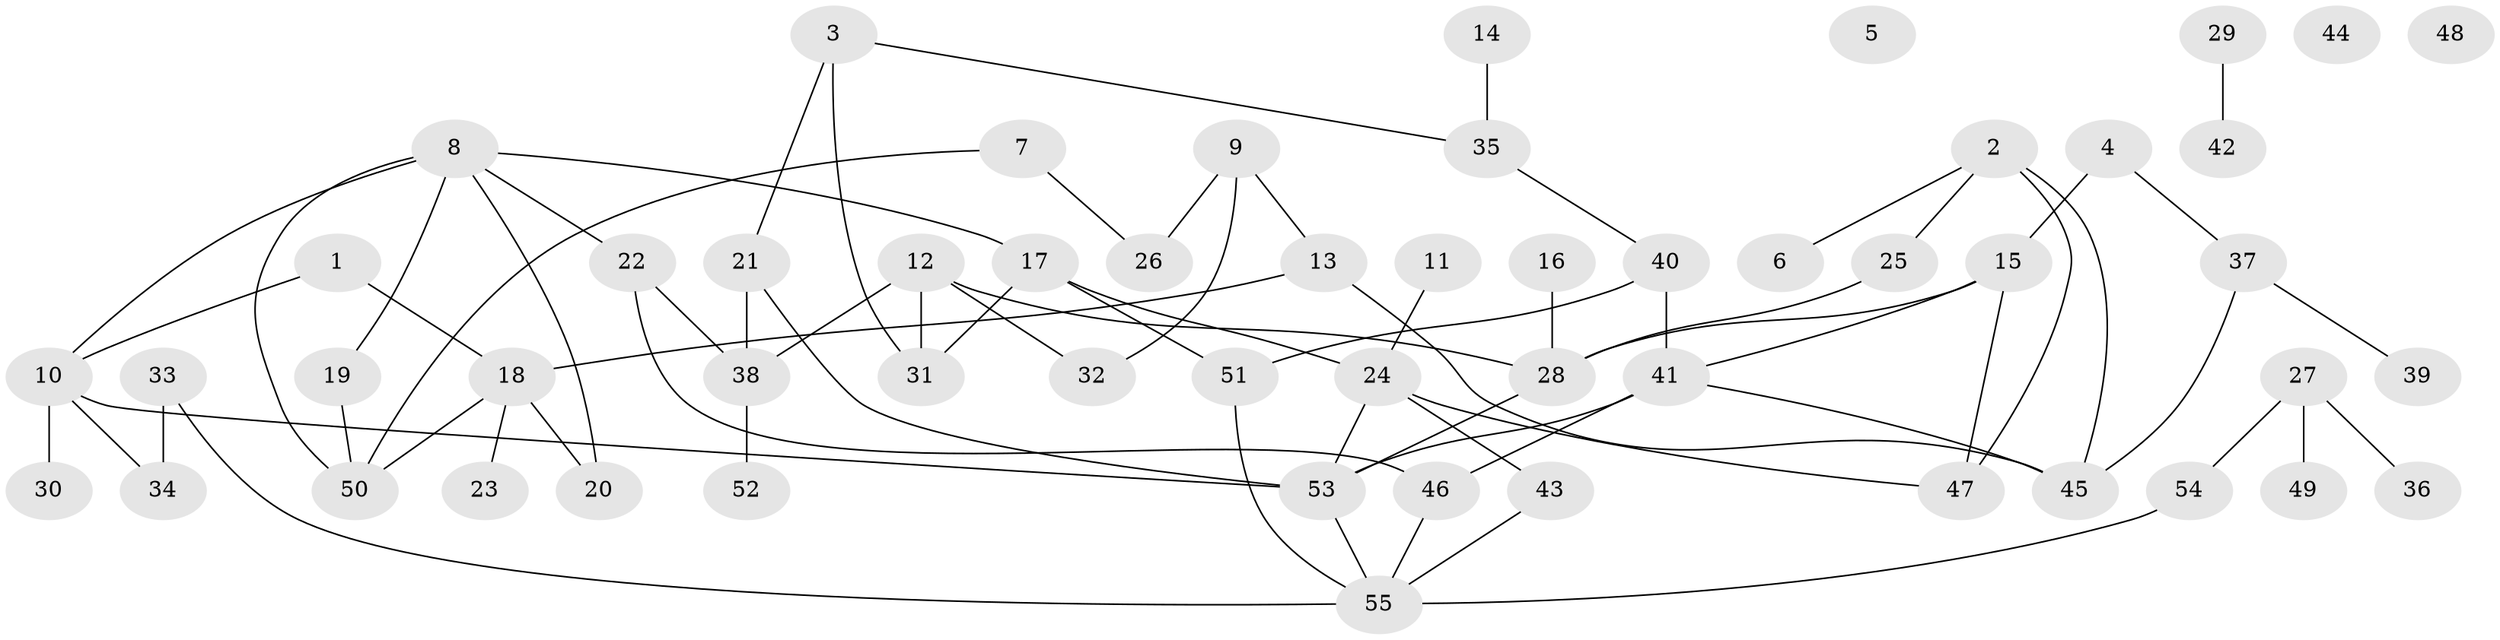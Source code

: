 // Generated by graph-tools (version 1.1) at 2025/39/03/09/25 04:39:09]
// undirected, 55 vertices, 73 edges
graph export_dot {
graph [start="1"]
  node [color=gray90,style=filled];
  1;
  2;
  3;
  4;
  5;
  6;
  7;
  8;
  9;
  10;
  11;
  12;
  13;
  14;
  15;
  16;
  17;
  18;
  19;
  20;
  21;
  22;
  23;
  24;
  25;
  26;
  27;
  28;
  29;
  30;
  31;
  32;
  33;
  34;
  35;
  36;
  37;
  38;
  39;
  40;
  41;
  42;
  43;
  44;
  45;
  46;
  47;
  48;
  49;
  50;
  51;
  52;
  53;
  54;
  55;
  1 -- 10;
  1 -- 18;
  2 -- 6;
  2 -- 25;
  2 -- 45;
  2 -- 47;
  3 -- 21;
  3 -- 31;
  3 -- 35;
  4 -- 15;
  4 -- 37;
  7 -- 26;
  7 -- 50;
  8 -- 10;
  8 -- 17;
  8 -- 19;
  8 -- 20;
  8 -- 22;
  8 -- 50;
  9 -- 13;
  9 -- 26;
  9 -- 32;
  10 -- 30;
  10 -- 34;
  10 -- 53;
  11 -- 24;
  12 -- 28;
  12 -- 31;
  12 -- 32;
  12 -- 38;
  13 -- 18;
  13 -- 45;
  14 -- 35;
  15 -- 28;
  15 -- 41;
  15 -- 47;
  16 -- 28;
  17 -- 24;
  17 -- 31;
  17 -- 51;
  18 -- 20;
  18 -- 23;
  18 -- 50;
  19 -- 50;
  21 -- 38;
  21 -- 53;
  22 -- 38;
  22 -- 46;
  24 -- 43;
  24 -- 47;
  24 -- 53;
  25 -- 28;
  27 -- 36;
  27 -- 49;
  27 -- 54;
  28 -- 53;
  29 -- 42;
  33 -- 34;
  33 -- 55;
  35 -- 40;
  37 -- 39;
  37 -- 45;
  38 -- 52;
  40 -- 41;
  40 -- 51;
  41 -- 45;
  41 -- 46;
  41 -- 53;
  43 -- 55;
  46 -- 55;
  51 -- 55;
  53 -- 55;
  54 -- 55;
}
